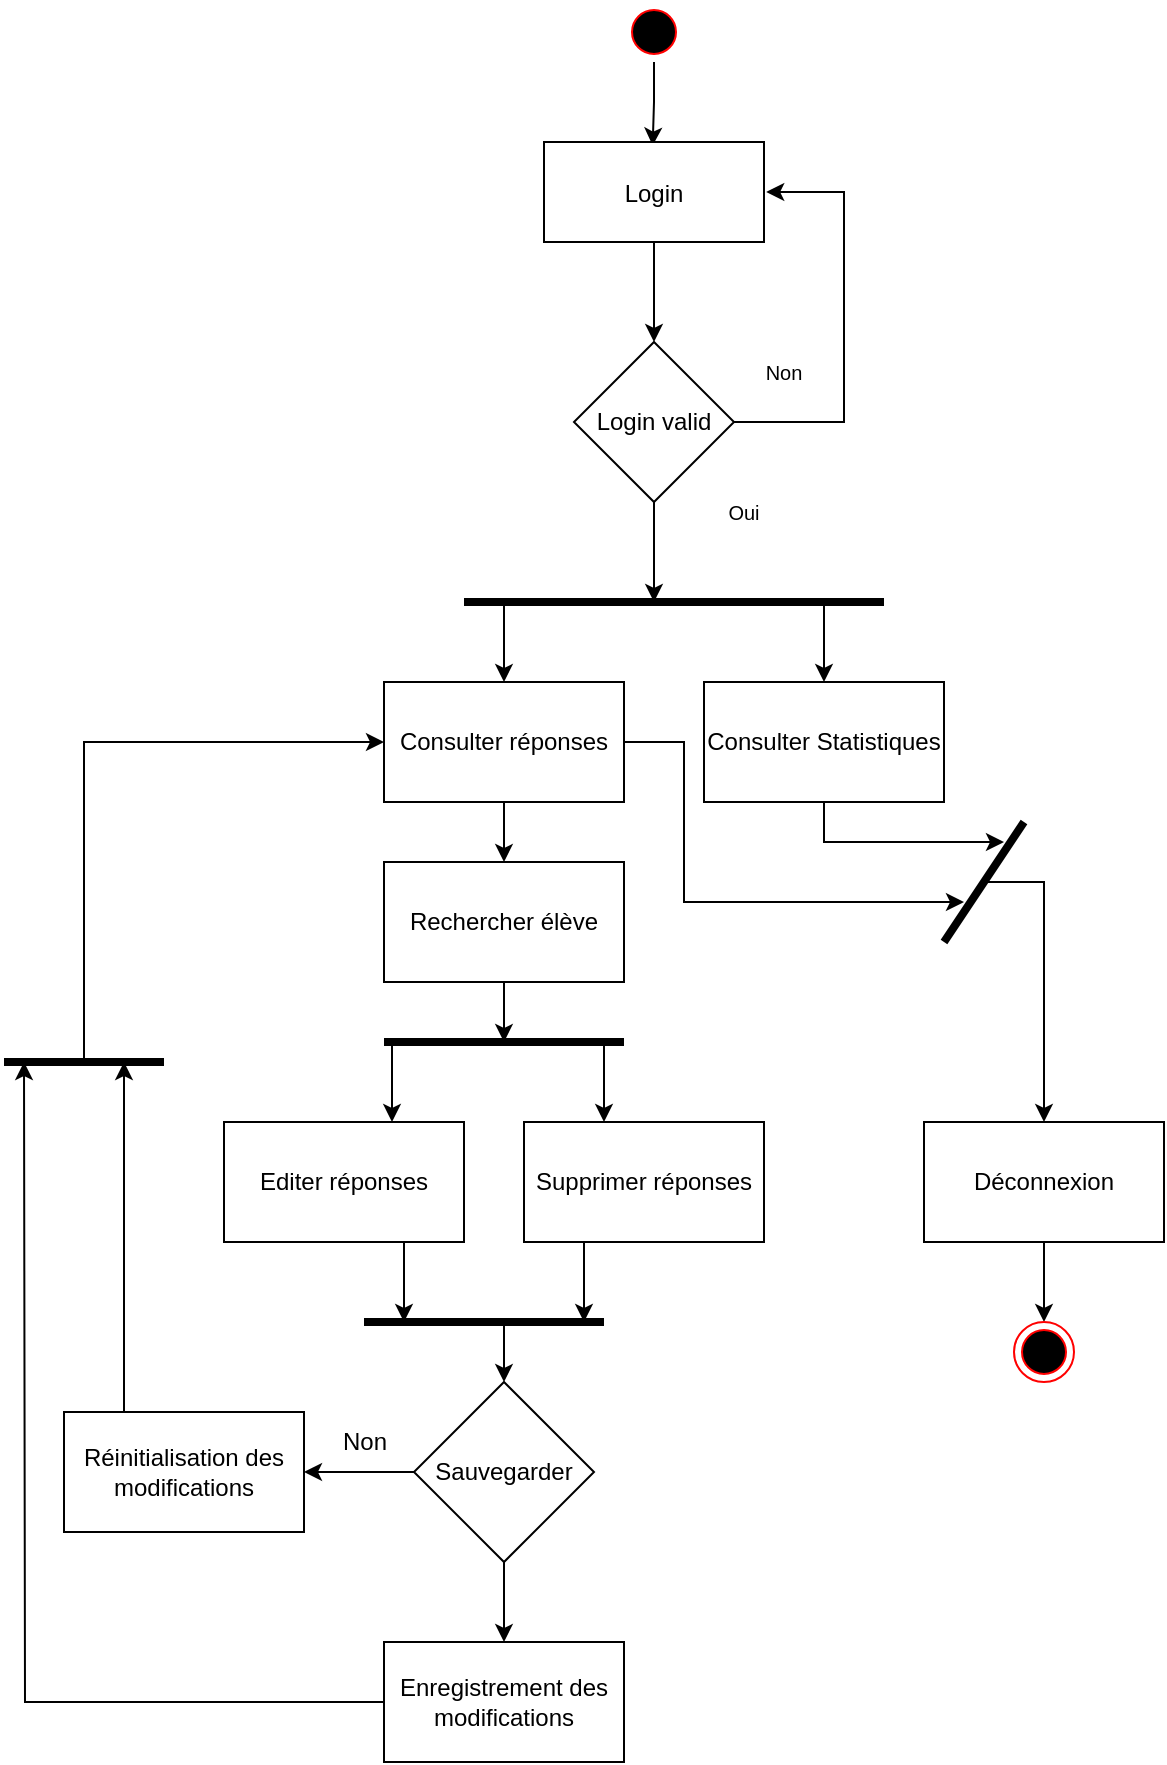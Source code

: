 <mxfile version="19.0.0" type="github"><diagram name="Page-1" id="e7e014a7-5840-1c2e-5031-d8a46d1fe8dd"><mxGraphModel dx="1337" dy="-1133" grid="1" gridSize="10" guides="1" tooltips="1" connect="1" arrows="1" fold="1" page="1" pageScale="1" pageWidth="1169" pageHeight="826" background="none" math="0" shadow="0"><root><mxCell id="0"/><mxCell id="1" parent="0"/><mxCell id="5" value="" style="ellipse;shape=startState;fillColor=#000000;strokeColor=#ff0000;" parent="1" vertex="1"><mxGeometry x="420" y="1720" width="30" height="30" as="geometry"/></mxCell><mxCell id="aiCcN-2ICW_fQ1aedBpy-14" style="edgeStyle=orthogonalEdgeStyle;rounded=0;orthogonalLoop=1;jettySize=auto;html=1;strokeWidth=1;" parent="1" source="MWQz74-mzpOBfi5y9opP-47" edge="1"><mxGeometry relative="1" as="geometry"><mxPoint x="435" y="2020" as="targetPoint"/></mxGeometry></mxCell><mxCell id="MWQz74-mzpOBfi5y9opP-47" value="Login valid" style="rhombus;whiteSpace=wrap;html=1;fontColor=default;fillColor=none;" parent="1" vertex="1"><mxGeometry x="395" y="1890" width="80" height="80" as="geometry"/></mxCell><mxCell id="MWQz74-mzpOBfi5y9opP-90" value="&lt;font style=&quot;font-size: 10px;&quot;&gt;Non&lt;/font&gt;" style="text;html=1;strokeColor=none;fillColor=none;align=center;verticalAlign=middle;whiteSpace=wrap;rounded=0;fontColor=default;" parent="1" vertex="1"><mxGeometry x="470" y="1890" width="60" height="30" as="geometry"/></mxCell><mxCell id="MWQz74-mzpOBfi5y9opP-97" value="&lt;font style=&quot;font-size: 10px;&quot;&gt;Oui&lt;/font&gt;&lt;span style=&quot;color: rgba(0, 0, 0, 0); font-family: monospace; font-size: 0px; text-align: start;&quot;&gt;%3CmxGraphModel%3E%3Croot%3E%3CmxCell%20id%3D%220%22%2F%3E%3CmxCell%20id%3D%221%22%20parent%3D%220%22%2F%3E%3CmxCell%20id%3D%222%22%20value%3D%22%26lt%3Bfont%20style%3D%26quot%3Bfont-size%3A%2010px%3B%26quot%3B%26gt%3BNon%26lt%3B%2Ffont%26gt%3B%22%20style%3D%22text%3Bhtml%3D1%3BstrokeColor%3Dnone%3BfillColor%3Dnone%3Balign%3Dcenter%3BverticalAlign%3Dmiddle%3BwhiteSpace%3Dwrap%3Brounded%3D0%3BfontColor%3Ddefault%3B%22%20vertex%3D%221%22%20parent%3D%221%22%3E%3CmxGeometry%20x%3D%22320%22%20y%3D%22960%22%20width%3D%2260%22%20height%3D%2230%22%20as%3D%22geometry%22%2F%3E%3C%2FmxCell%3E%3C%2Froot%3E%3C%2FmxGraphModel%3E&lt;/span&gt;" style="text;html=1;strokeColor=none;fillColor=none;align=center;verticalAlign=middle;whiteSpace=wrap;rounded=0;fontColor=default;" parent="1" vertex="1"><mxGeometry x="450" y="1960" width="60" height="30" as="geometry"/></mxCell><mxCell id="aiCcN-2ICW_fQ1aedBpy-44" style="edgeStyle=orthogonalEdgeStyle;rounded=0;orthogonalLoop=1;jettySize=auto;html=1;strokeWidth=1;" parent="1" source="aiCcN-2ICW_fQ1aedBpy-7" edge="1"><mxGeometry relative="1" as="geometry"><mxPoint x="590" y="2170" as="targetPoint"/><Array as="points"><mxPoint x="450" y="2090"/><mxPoint x="450" y="2170"/></Array></mxGeometry></mxCell><mxCell id="aiCcN-2ICW_fQ1aedBpy-7" value="Consulter réponses" style="rounded=0;whiteSpace=wrap;html=1;fillColor=none;" parent="1" vertex="1"><mxGeometry x="300" y="2060" width="120" height="60" as="geometry"/></mxCell><mxCell id="aiCcN-2ICW_fQ1aedBpy-23" style="edgeStyle=orthogonalEdgeStyle;rounded=0;orthogonalLoop=1;jettySize=auto;html=1;strokeWidth=1;" parent="1" source="aiCcN-2ICW_fQ1aedBpy-9" edge="1"><mxGeometry relative="1" as="geometry"><mxPoint x="360" y="2240" as="targetPoint"/></mxGeometry></mxCell><mxCell id="aiCcN-2ICW_fQ1aedBpy-9" value="Rechercher élève" style="rounded=0;whiteSpace=wrap;html=1;fillColor=none;" parent="1" vertex="1"><mxGeometry x="300" y="2150" width="120" height="60" as="geometry"/></mxCell><mxCell id="aiCcN-2ICW_fQ1aedBpy-12" value="" style="endArrow=none;html=1;rounded=0;strokeWidth=4;" parent="1" edge="1"><mxGeometry width="50" height="50" relative="1" as="geometry"><mxPoint x="340" y="2020" as="sourcePoint"/><mxPoint x="550" y="2020" as="targetPoint"/></mxGeometry></mxCell><mxCell id="MWQz74-mzpOBfi5y9opP-52" style="edgeStyle=orthogonalEdgeStyle;rounded=0;orthogonalLoop=1;jettySize=auto;html=1;exitX=0.5;exitY=1;exitDx=0;exitDy=0;entryX=0.494;entryY=0.036;entryDx=0;entryDy=0;entryPerimeter=0;fontColor=default;" parent="1" source="5" target="7" edge="1"><mxGeometry relative="1" as="geometry"/></mxCell><mxCell id="7" value="Login" style="" parent="1" vertex="1"><mxGeometry x="380" y="1790" width="110" height="50" as="geometry"/></mxCell><mxCell id="MWQz74-mzpOBfi5y9opP-49" style="edgeStyle=orthogonalEdgeStyle;rounded=0;orthogonalLoop=1;jettySize=auto;html=1;entryX=0.5;entryY=0;entryDx=0;entryDy=0;fontColor=default;" parent="1" source="7" target="MWQz74-mzpOBfi5y9opP-47" edge="1"><mxGeometry relative="1" as="geometry"/></mxCell><mxCell id="MWQz74-mzpOBfi5y9opP-48" style="edgeStyle=orthogonalEdgeStyle;rounded=0;orthogonalLoop=1;jettySize=auto;html=1;fontColor=default;exitX=1;exitY=0.5;exitDx=0;exitDy=0;entryX=1.01;entryY=0.5;entryDx=0;entryDy=0;entryPerimeter=0;" parent="1" source="MWQz74-mzpOBfi5y9opP-47" target="7" edge="1"><mxGeometry relative="1" as="geometry"><mxPoint x="240" y="1780" as="targetPoint"/><Array as="points"><mxPoint x="530" y="1930"/><mxPoint x="530" y="1815"/></Array></mxGeometry></mxCell><mxCell id="aiCcN-2ICW_fQ1aedBpy-25" style="edgeStyle=orthogonalEdgeStyle;rounded=0;orthogonalLoop=1;jettySize=auto;html=1;exitX=0.75;exitY=1;exitDx=0;exitDy=0;strokeWidth=1;" parent="1" source="aiCcN-2ICW_fQ1aedBpy-13" edge="1"><mxGeometry relative="1" as="geometry"><mxPoint x="310" y="2380" as="targetPoint"/></mxGeometry></mxCell><mxCell id="aiCcN-2ICW_fQ1aedBpy-13" value="Editer réponses" style="rounded=0;whiteSpace=wrap;html=1;fillColor=none;" parent="1" vertex="1"><mxGeometry x="220" y="2280" width="120" height="60" as="geometry"/></mxCell><mxCell id="aiCcN-2ICW_fQ1aedBpy-15" value="Consulter Statistiques" style="rounded=0;whiteSpace=wrap;html=1;fillColor=none;" parent="1" vertex="1"><mxGeometry x="460" y="2060" width="120" height="60" as="geometry"/></mxCell><mxCell id="aiCcN-2ICW_fQ1aedBpy-16" value="" style="endArrow=classic;html=1;rounded=0;strokeWidth=1;entryX=0.5;entryY=0;entryDx=0;entryDy=0;" parent="1" target="aiCcN-2ICW_fQ1aedBpy-7" edge="1"><mxGeometry width="50" height="50" relative="1" as="geometry"><mxPoint x="360" y="2020" as="sourcePoint"/><mxPoint x="700" y="2070" as="targetPoint"/></mxGeometry></mxCell><mxCell id="aiCcN-2ICW_fQ1aedBpy-17" value="" style="endArrow=classic;html=1;rounded=0;strokeWidth=1;entryX=0.5;entryY=0;entryDx=0;entryDy=0;" parent="1" target="aiCcN-2ICW_fQ1aedBpy-15" edge="1"><mxGeometry width="50" height="50" relative="1" as="geometry"><mxPoint x="520" y="2020" as="sourcePoint"/><mxPoint x="370" y="2070" as="targetPoint"/></mxGeometry></mxCell><mxCell id="aiCcN-2ICW_fQ1aedBpy-18" value="" style="endArrow=none;html=1;rounded=0;strokeWidth=4;" parent="1" edge="1"><mxGeometry width="50" height="50" relative="1" as="geometry"><mxPoint x="300" y="2240" as="sourcePoint"/><mxPoint x="420" y="2240" as="targetPoint"/></mxGeometry></mxCell><mxCell id="aiCcN-2ICW_fQ1aedBpy-19" value="" style="endArrow=classic;html=1;rounded=0;strokeWidth=1;" parent="1" edge="1"><mxGeometry width="50" height="50" relative="1" as="geometry"><mxPoint x="410" y="2240" as="sourcePoint"/><mxPoint x="410" y="2280" as="targetPoint"/></mxGeometry></mxCell><mxCell id="aiCcN-2ICW_fQ1aedBpy-20" value="" style="endArrow=classic;html=1;rounded=0;strokeWidth=1;" parent="1" edge="1"><mxGeometry width="50" height="50" relative="1" as="geometry"><mxPoint x="304" y="2240" as="sourcePoint"/><mxPoint x="304" y="2280" as="targetPoint"/></mxGeometry></mxCell><mxCell id="aiCcN-2ICW_fQ1aedBpy-21" value="" style="endArrow=classic;html=1;rounded=0;strokeWidth=1;exitX=0.5;exitY=1;exitDx=0;exitDy=0;" parent="1" source="aiCcN-2ICW_fQ1aedBpy-7" edge="1"><mxGeometry width="50" height="50" relative="1" as="geometry"><mxPoint x="650" y="2200" as="sourcePoint"/><mxPoint x="360" y="2150" as="targetPoint"/></mxGeometry></mxCell><mxCell id="aiCcN-2ICW_fQ1aedBpy-26" style="edgeStyle=orthogonalEdgeStyle;rounded=0;orthogonalLoop=1;jettySize=auto;html=1;exitX=0.25;exitY=1;exitDx=0;exitDy=0;strokeWidth=1;" parent="1" source="aiCcN-2ICW_fQ1aedBpy-22" edge="1"><mxGeometry relative="1" as="geometry"><mxPoint x="400" y="2380" as="targetPoint"/></mxGeometry></mxCell><mxCell id="aiCcN-2ICW_fQ1aedBpy-22" value="Supprimer réponses" style="rounded=0;whiteSpace=wrap;html=1;fillColor=none;" parent="1" vertex="1"><mxGeometry x="370" y="2280" width="120" height="60" as="geometry"/></mxCell><mxCell id="aiCcN-2ICW_fQ1aedBpy-24" value="" style="endArrow=none;html=1;rounded=0;strokeWidth=4;" parent="1" edge="1"><mxGeometry width="50" height="50" relative="1" as="geometry"><mxPoint x="290" y="2380" as="sourcePoint"/><mxPoint x="410" y="2380" as="targetPoint"/></mxGeometry></mxCell><mxCell id="aiCcN-2ICW_fQ1aedBpy-36" style="edgeStyle=orthogonalEdgeStyle;rounded=0;orthogonalLoop=1;jettySize=auto;html=1;entryX=1;entryY=0.5;entryDx=0;entryDy=0;strokeWidth=1;" parent="1" source="aiCcN-2ICW_fQ1aedBpy-28" target="aiCcN-2ICW_fQ1aedBpy-35" edge="1"><mxGeometry relative="1" as="geometry"/></mxCell><mxCell id="aiCcN-2ICW_fQ1aedBpy-39" value="" style="edgeStyle=orthogonalEdgeStyle;rounded=0;orthogonalLoop=1;jettySize=auto;html=1;strokeWidth=1;" parent="1" source="aiCcN-2ICW_fQ1aedBpy-28" target="aiCcN-2ICW_fQ1aedBpy-38" edge="1"><mxGeometry relative="1" as="geometry"/></mxCell><mxCell id="aiCcN-2ICW_fQ1aedBpy-28" value="Sauvegarder" style="rhombus;whiteSpace=wrap;html=1;fillColor=none;" parent="1" vertex="1"><mxGeometry x="315" y="2410" width="90" height="90" as="geometry"/></mxCell><mxCell id="aiCcN-2ICW_fQ1aedBpy-29" value="" style="endArrow=classic;html=1;rounded=0;strokeWidth=1;entryX=0.5;entryY=0;entryDx=0;entryDy=0;" parent="1" target="aiCcN-2ICW_fQ1aedBpy-28" edge="1"><mxGeometry width="50" height="50" relative="1" as="geometry"><mxPoint x="360" y="2380" as="sourcePoint"/><mxPoint x="700" y="2400" as="targetPoint"/></mxGeometry></mxCell><mxCell id="aiCcN-2ICW_fQ1aedBpy-33" value="Non" style="text;html=1;align=center;verticalAlign=middle;resizable=0;points=[];autosize=1;strokeColor=none;fillColor=none;" parent="1" vertex="1"><mxGeometry x="270" y="2430" width="40" height="20" as="geometry"/></mxCell><mxCell id="aiCcN-2ICW_fQ1aedBpy-42" style="edgeStyle=orthogonalEdgeStyle;rounded=0;orthogonalLoop=1;jettySize=auto;html=1;exitX=0.25;exitY=0;exitDx=0;exitDy=0;strokeWidth=1;" parent="1" source="aiCcN-2ICW_fQ1aedBpy-35" edge="1"><mxGeometry relative="1" as="geometry"><mxPoint x="170" y="2250" as="targetPoint"/></mxGeometry></mxCell><mxCell id="aiCcN-2ICW_fQ1aedBpy-35" value="Réinitialisation des modifications" style="rounded=0;whiteSpace=wrap;html=1;fillColor=none;" parent="1" vertex="1"><mxGeometry x="140" y="2425" width="120" height="60" as="geometry"/></mxCell><mxCell id="aiCcN-2ICW_fQ1aedBpy-40" style="edgeStyle=orthogonalEdgeStyle;rounded=0;orthogonalLoop=1;jettySize=auto;html=1;strokeWidth=1;" parent="1" source="aiCcN-2ICW_fQ1aedBpy-38" edge="1"><mxGeometry relative="1" as="geometry"><mxPoint x="120" y="2250" as="targetPoint"/></mxGeometry></mxCell><mxCell id="aiCcN-2ICW_fQ1aedBpy-38" value="Enregistrement des modifications" style="whiteSpace=wrap;html=1;fillColor=none;strokeColor=rgb(0, 0, 0);fontColor=rgb(0, 0, 0);" parent="1" vertex="1"><mxGeometry x="300" y="2540" width="120" height="60" as="geometry"/></mxCell><mxCell id="aiCcN-2ICW_fQ1aedBpy-41" value="" style="endArrow=none;html=1;rounded=0;strokeWidth=4;" parent="1" edge="1"><mxGeometry width="50" height="50" relative="1" as="geometry"><mxPoint x="110" y="2250" as="sourcePoint"/><mxPoint x="190" y="2250" as="targetPoint"/></mxGeometry></mxCell><mxCell id="aiCcN-2ICW_fQ1aedBpy-43" value="" style="endArrow=classic;html=1;rounded=0;strokeWidth=1;entryX=0;entryY=0.5;entryDx=0;entryDy=0;" parent="1" target="aiCcN-2ICW_fQ1aedBpy-7" edge="1"><mxGeometry width="50" height="50" relative="1" as="geometry"><mxPoint x="150" y="2250" as="sourcePoint"/><mxPoint x="700" y="2220" as="targetPoint"/><Array as="points"><mxPoint x="150" y="2090"/></Array></mxGeometry></mxCell><mxCell id="aiCcN-2ICW_fQ1aedBpy-46" value="" style="endArrow=classic;html=1;rounded=0;strokeWidth=1;exitX=0.5;exitY=1;exitDx=0;exitDy=0;" parent="1" source="aiCcN-2ICW_fQ1aedBpy-15" edge="1"><mxGeometry width="50" height="50" relative="1" as="geometry"><mxPoint x="460" y="2140" as="sourcePoint"/><mxPoint x="610" y="2140" as="targetPoint"/><Array as="points"><mxPoint x="520" y="2140"/></Array></mxGeometry></mxCell><mxCell id="aiCcN-2ICW_fQ1aedBpy-47" value="" style="endArrow=none;html=1;rounded=0;strokeWidth=4;" parent="1" edge="1"><mxGeometry width="50" height="50" relative="1" as="geometry"><mxPoint x="580" y="2190" as="sourcePoint"/><mxPoint x="620" y="2130" as="targetPoint"/></mxGeometry></mxCell><mxCell id="aiCcN-2ICW_fQ1aedBpy-50" style="edgeStyle=orthogonalEdgeStyle;rounded=0;orthogonalLoop=1;jettySize=auto;html=1;strokeWidth=1;" parent="1" source="aiCcN-2ICW_fQ1aedBpy-48" edge="1"><mxGeometry relative="1" as="geometry"><mxPoint x="630" y="2380" as="targetPoint"/></mxGeometry></mxCell><mxCell id="aiCcN-2ICW_fQ1aedBpy-48" value="Déconnexion" style="rounded=0;whiteSpace=wrap;html=1;fillColor=none;" parent="1" vertex="1"><mxGeometry x="570" y="2280" width="120" height="60" as="geometry"/></mxCell><mxCell id="aiCcN-2ICW_fQ1aedBpy-49" value="" style="endArrow=classic;html=1;rounded=0;strokeWidth=1;entryX=0.5;entryY=0;entryDx=0;entryDy=0;" parent="1" target="aiCcN-2ICW_fQ1aedBpy-48" edge="1"><mxGeometry width="50" height="50" relative="1" as="geometry"><mxPoint x="600" y="2160" as="sourcePoint"/><mxPoint x="700" y="2300" as="targetPoint"/><Array as="points"><mxPoint x="630" y="2160"/></Array></mxGeometry></mxCell><mxCell id="aiCcN-2ICW_fQ1aedBpy-51" value="" style="ellipse;html=1;shape=endState;fillColor=#000000;strokeColor=#ff0000;" parent="1" vertex="1"><mxGeometry x="615" y="2380" width="30" height="30" as="geometry"/></mxCell></root></mxGraphModel></diagram></mxfile>